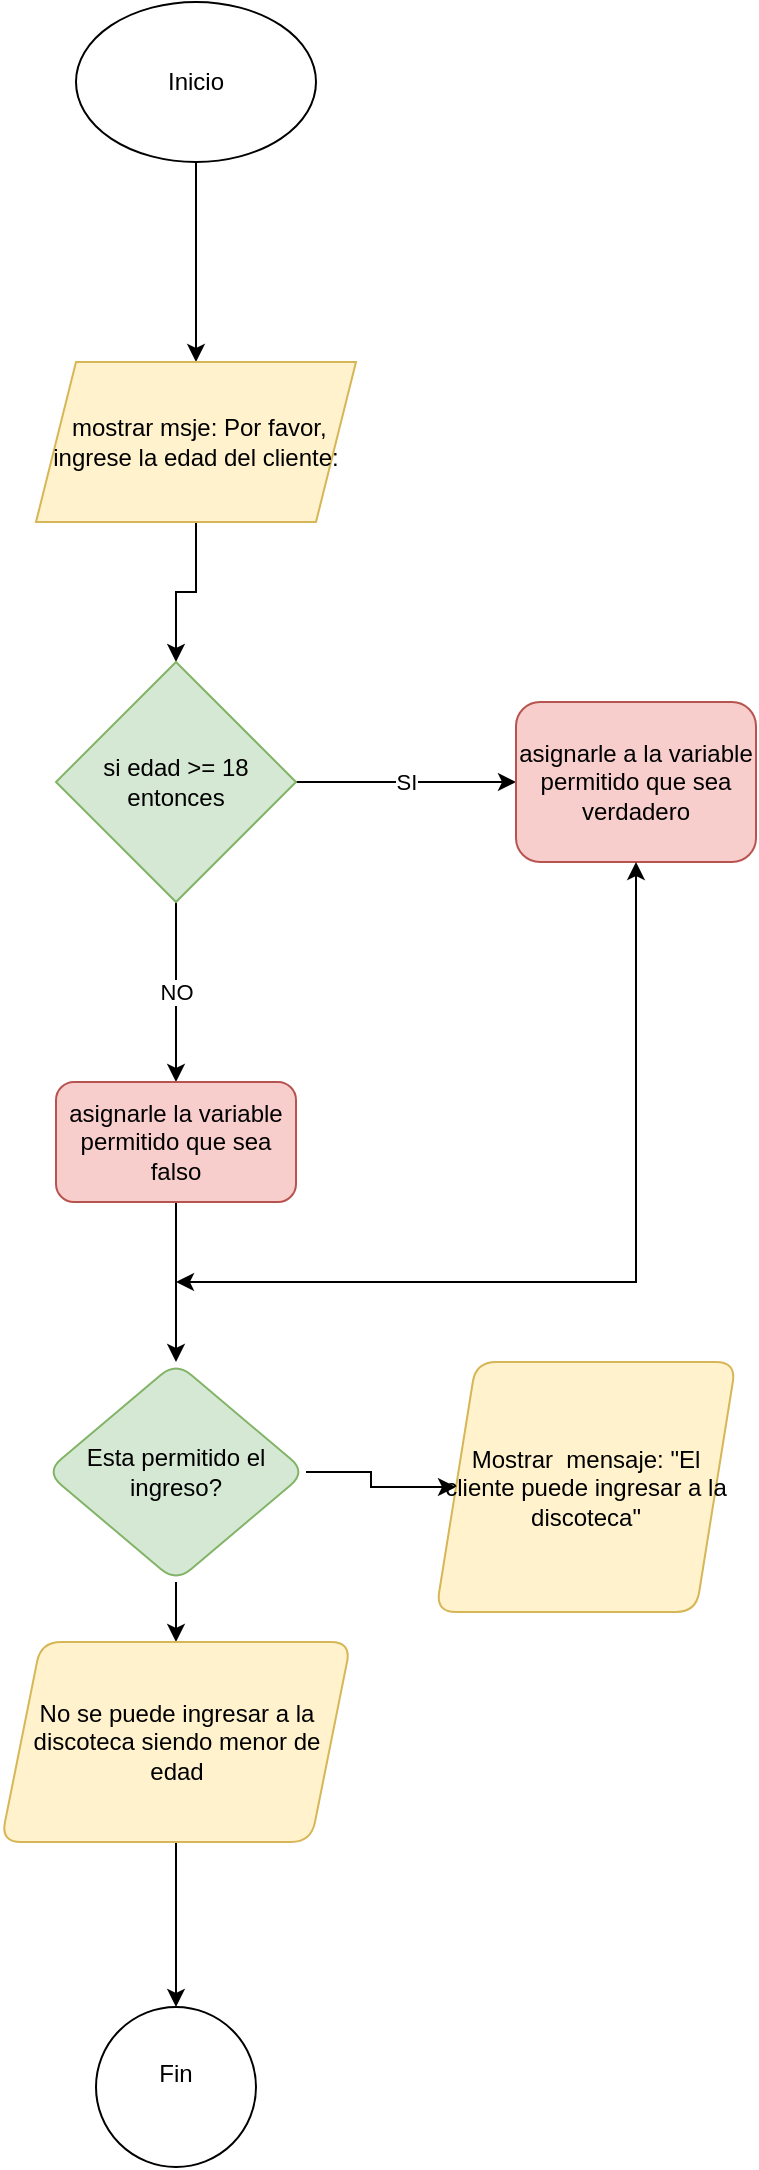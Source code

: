 <mxfile version="24.8.4">
  <diagram id="C5RBs43oDa-KdzZeNtuy" name="Page-1">
    <mxGraphModel dx="880" dy="468" grid="1" gridSize="10" guides="1" tooltips="1" connect="1" arrows="1" fold="1" page="1" pageScale="1" pageWidth="827" pageHeight="1169" math="0" shadow="0">
      <root>
        <mxCell id="WIyWlLk6GJQsqaUBKTNV-0" />
        <mxCell id="WIyWlLk6GJQsqaUBKTNV-1" parent="WIyWlLk6GJQsqaUBKTNV-0" />
        <mxCell id="_O6d0NfKqS-Rmpa7_qdL-2" value="" style="edgeStyle=orthogonalEdgeStyle;rounded=0;orthogonalLoop=1;jettySize=auto;html=1;" edge="1" parent="WIyWlLk6GJQsqaUBKTNV-1" source="_O6d0NfKqS-Rmpa7_qdL-0" target="_O6d0NfKqS-Rmpa7_qdL-1">
          <mxGeometry relative="1" as="geometry" />
        </mxCell>
        <mxCell id="_O6d0NfKqS-Rmpa7_qdL-0" value="Inicio" style="ellipse;whiteSpace=wrap;html=1;" vertex="1" parent="WIyWlLk6GJQsqaUBKTNV-1">
          <mxGeometry x="330" y="60" width="120" height="80" as="geometry" />
        </mxCell>
        <mxCell id="_O6d0NfKqS-Rmpa7_qdL-4" value="" style="edgeStyle=orthogonalEdgeStyle;rounded=0;orthogonalLoop=1;jettySize=auto;html=1;" edge="1" parent="WIyWlLk6GJQsqaUBKTNV-1" source="_O6d0NfKqS-Rmpa7_qdL-1" target="_O6d0NfKqS-Rmpa7_qdL-3">
          <mxGeometry relative="1" as="geometry" />
        </mxCell>
        <mxCell id="_O6d0NfKqS-Rmpa7_qdL-1" value="&amp;nbsp;mostrar msje: Por favor, ingrese la edad del cliente:" style="shape=parallelogram;perimeter=parallelogramPerimeter;whiteSpace=wrap;html=1;fixedSize=1;fillColor=#fff2cc;strokeColor=#d6b656;" vertex="1" parent="WIyWlLk6GJQsqaUBKTNV-1">
          <mxGeometry x="310" y="240" width="160" height="80" as="geometry" />
        </mxCell>
        <mxCell id="_O6d0NfKqS-Rmpa7_qdL-6" value="SI" style="edgeStyle=orthogonalEdgeStyle;rounded=0;orthogonalLoop=1;jettySize=auto;html=1;" edge="1" parent="WIyWlLk6GJQsqaUBKTNV-1" source="_O6d0NfKqS-Rmpa7_qdL-3" target="_O6d0NfKqS-Rmpa7_qdL-5">
          <mxGeometry relative="1" as="geometry" />
        </mxCell>
        <mxCell id="_O6d0NfKqS-Rmpa7_qdL-8" value="NO" style="edgeStyle=orthogonalEdgeStyle;rounded=0;orthogonalLoop=1;jettySize=auto;html=1;" edge="1" parent="WIyWlLk6GJQsqaUBKTNV-1" source="_O6d0NfKqS-Rmpa7_qdL-3" target="_O6d0NfKqS-Rmpa7_qdL-7">
          <mxGeometry relative="1" as="geometry" />
        </mxCell>
        <mxCell id="_O6d0NfKqS-Rmpa7_qdL-3" value="si edad &amp;gt;= 18 entonces" style="rhombus;whiteSpace=wrap;html=1;fillColor=#d5e8d4;strokeColor=#82b366;" vertex="1" parent="WIyWlLk6GJQsqaUBKTNV-1">
          <mxGeometry x="320" y="390" width="120" height="120" as="geometry" />
        </mxCell>
        <mxCell id="_O6d0NfKqS-Rmpa7_qdL-5" value="asignarle a la variable permitido que sea verdadero" style="rounded=1;whiteSpace=wrap;html=1;fillColor=#f8cecc;strokeColor=#b85450;" vertex="1" parent="WIyWlLk6GJQsqaUBKTNV-1">
          <mxGeometry x="550" y="410" width="120" height="80" as="geometry" />
        </mxCell>
        <mxCell id="_O6d0NfKqS-Rmpa7_qdL-11" value="" style="edgeStyle=orthogonalEdgeStyle;rounded=0;orthogonalLoop=1;jettySize=auto;html=1;" edge="1" parent="WIyWlLk6GJQsqaUBKTNV-1" source="_O6d0NfKqS-Rmpa7_qdL-7" target="_O6d0NfKqS-Rmpa7_qdL-10">
          <mxGeometry relative="1" as="geometry" />
        </mxCell>
        <mxCell id="_O6d0NfKqS-Rmpa7_qdL-7" value="asignarle la variable permitido que sea falso" style="rounded=1;whiteSpace=wrap;html=1;fillColor=#f8cecc;strokeColor=#b85450;" vertex="1" parent="WIyWlLk6GJQsqaUBKTNV-1">
          <mxGeometry x="320" y="600" width="120" height="60" as="geometry" />
        </mxCell>
        <mxCell id="_O6d0NfKqS-Rmpa7_qdL-13" value="" style="edgeStyle=orthogonalEdgeStyle;rounded=0;orthogonalLoop=1;jettySize=auto;html=1;" edge="1" parent="WIyWlLk6GJQsqaUBKTNV-1" source="_O6d0NfKqS-Rmpa7_qdL-10" target="_O6d0NfKqS-Rmpa7_qdL-12">
          <mxGeometry relative="1" as="geometry" />
        </mxCell>
        <mxCell id="_O6d0NfKqS-Rmpa7_qdL-18" value="" style="edgeStyle=orthogonalEdgeStyle;rounded=0;orthogonalLoop=1;jettySize=auto;html=1;" edge="1" parent="WIyWlLk6GJQsqaUBKTNV-1" source="_O6d0NfKqS-Rmpa7_qdL-10" target="_O6d0NfKqS-Rmpa7_qdL-17">
          <mxGeometry relative="1" as="geometry" />
        </mxCell>
        <mxCell id="_O6d0NfKqS-Rmpa7_qdL-10" value="Esta permitido el ingreso?" style="rhombus;whiteSpace=wrap;html=1;rounded=1;fillColor=#d5e8d4;strokeColor=#82b366;" vertex="1" parent="WIyWlLk6GJQsqaUBKTNV-1">
          <mxGeometry x="315" y="740" width="130" height="110" as="geometry" />
        </mxCell>
        <mxCell id="_O6d0NfKqS-Rmpa7_qdL-12" value="Mostrar  mensaje: &quot;El cliente puede ingresar a la discoteca&quot;" style="shape=parallelogram;perimeter=parallelogramPerimeter;whiteSpace=wrap;html=1;fixedSize=1;rounded=1;fillColor=#fff2cc;strokeColor=#d6b656;" vertex="1" parent="WIyWlLk6GJQsqaUBKTNV-1">
          <mxGeometry x="510" y="740" width="150" height="125" as="geometry" />
        </mxCell>
        <mxCell id="_O6d0NfKqS-Rmpa7_qdL-16" value="" style="endArrow=classic;startArrow=classic;html=1;rounded=0;entryX=0.5;entryY=1;entryDx=0;entryDy=0;" edge="1" parent="WIyWlLk6GJQsqaUBKTNV-1" target="_O6d0NfKqS-Rmpa7_qdL-5">
          <mxGeometry width="50" height="50" relative="1" as="geometry">
            <mxPoint x="380" y="700" as="sourcePoint" />
            <mxPoint x="440" y="660" as="targetPoint" />
            <Array as="points">
              <mxPoint x="610" y="700" />
            </Array>
          </mxGeometry>
        </mxCell>
        <mxCell id="_O6d0NfKqS-Rmpa7_qdL-20" value="" style="edgeStyle=orthogonalEdgeStyle;rounded=0;orthogonalLoop=1;jettySize=auto;html=1;" edge="1" parent="WIyWlLk6GJQsqaUBKTNV-1" source="_O6d0NfKqS-Rmpa7_qdL-17" target="_O6d0NfKqS-Rmpa7_qdL-19">
          <mxGeometry relative="1" as="geometry" />
        </mxCell>
        <mxCell id="_O6d0NfKqS-Rmpa7_qdL-17" value="No se puede ingresar a la discoteca siendo menor de edad" style="shape=parallelogram;perimeter=parallelogramPerimeter;whiteSpace=wrap;html=1;fixedSize=1;rounded=1;fillColor=#fff2cc;strokeColor=#d6b656;" vertex="1" parent="WIyWlLk6GJQsqaUBKTNV-1">
          <mxGeometry x="292.5" y="880" width="175" height="100" as="geometry" />
        </mxCell>
        <mxCell id="_O6d0NfKqS-Rmpa7_qdL-19" value="Fin&lt;div&gt;&lt;br&gt;&lt;/div&gt;" style="ellipse;whiteSpace=wrap;html=1;rounded=1;" vertex="1" parent="WIyWlLk6GJQsqaUBKTNV-1">
          <mxGeometry x="340" y="1062.5" width="80" height="80" as="geometry" />
        </mxCell>
      </root>
    </mxGraphModel>
  </diagram>
</mxfile>
